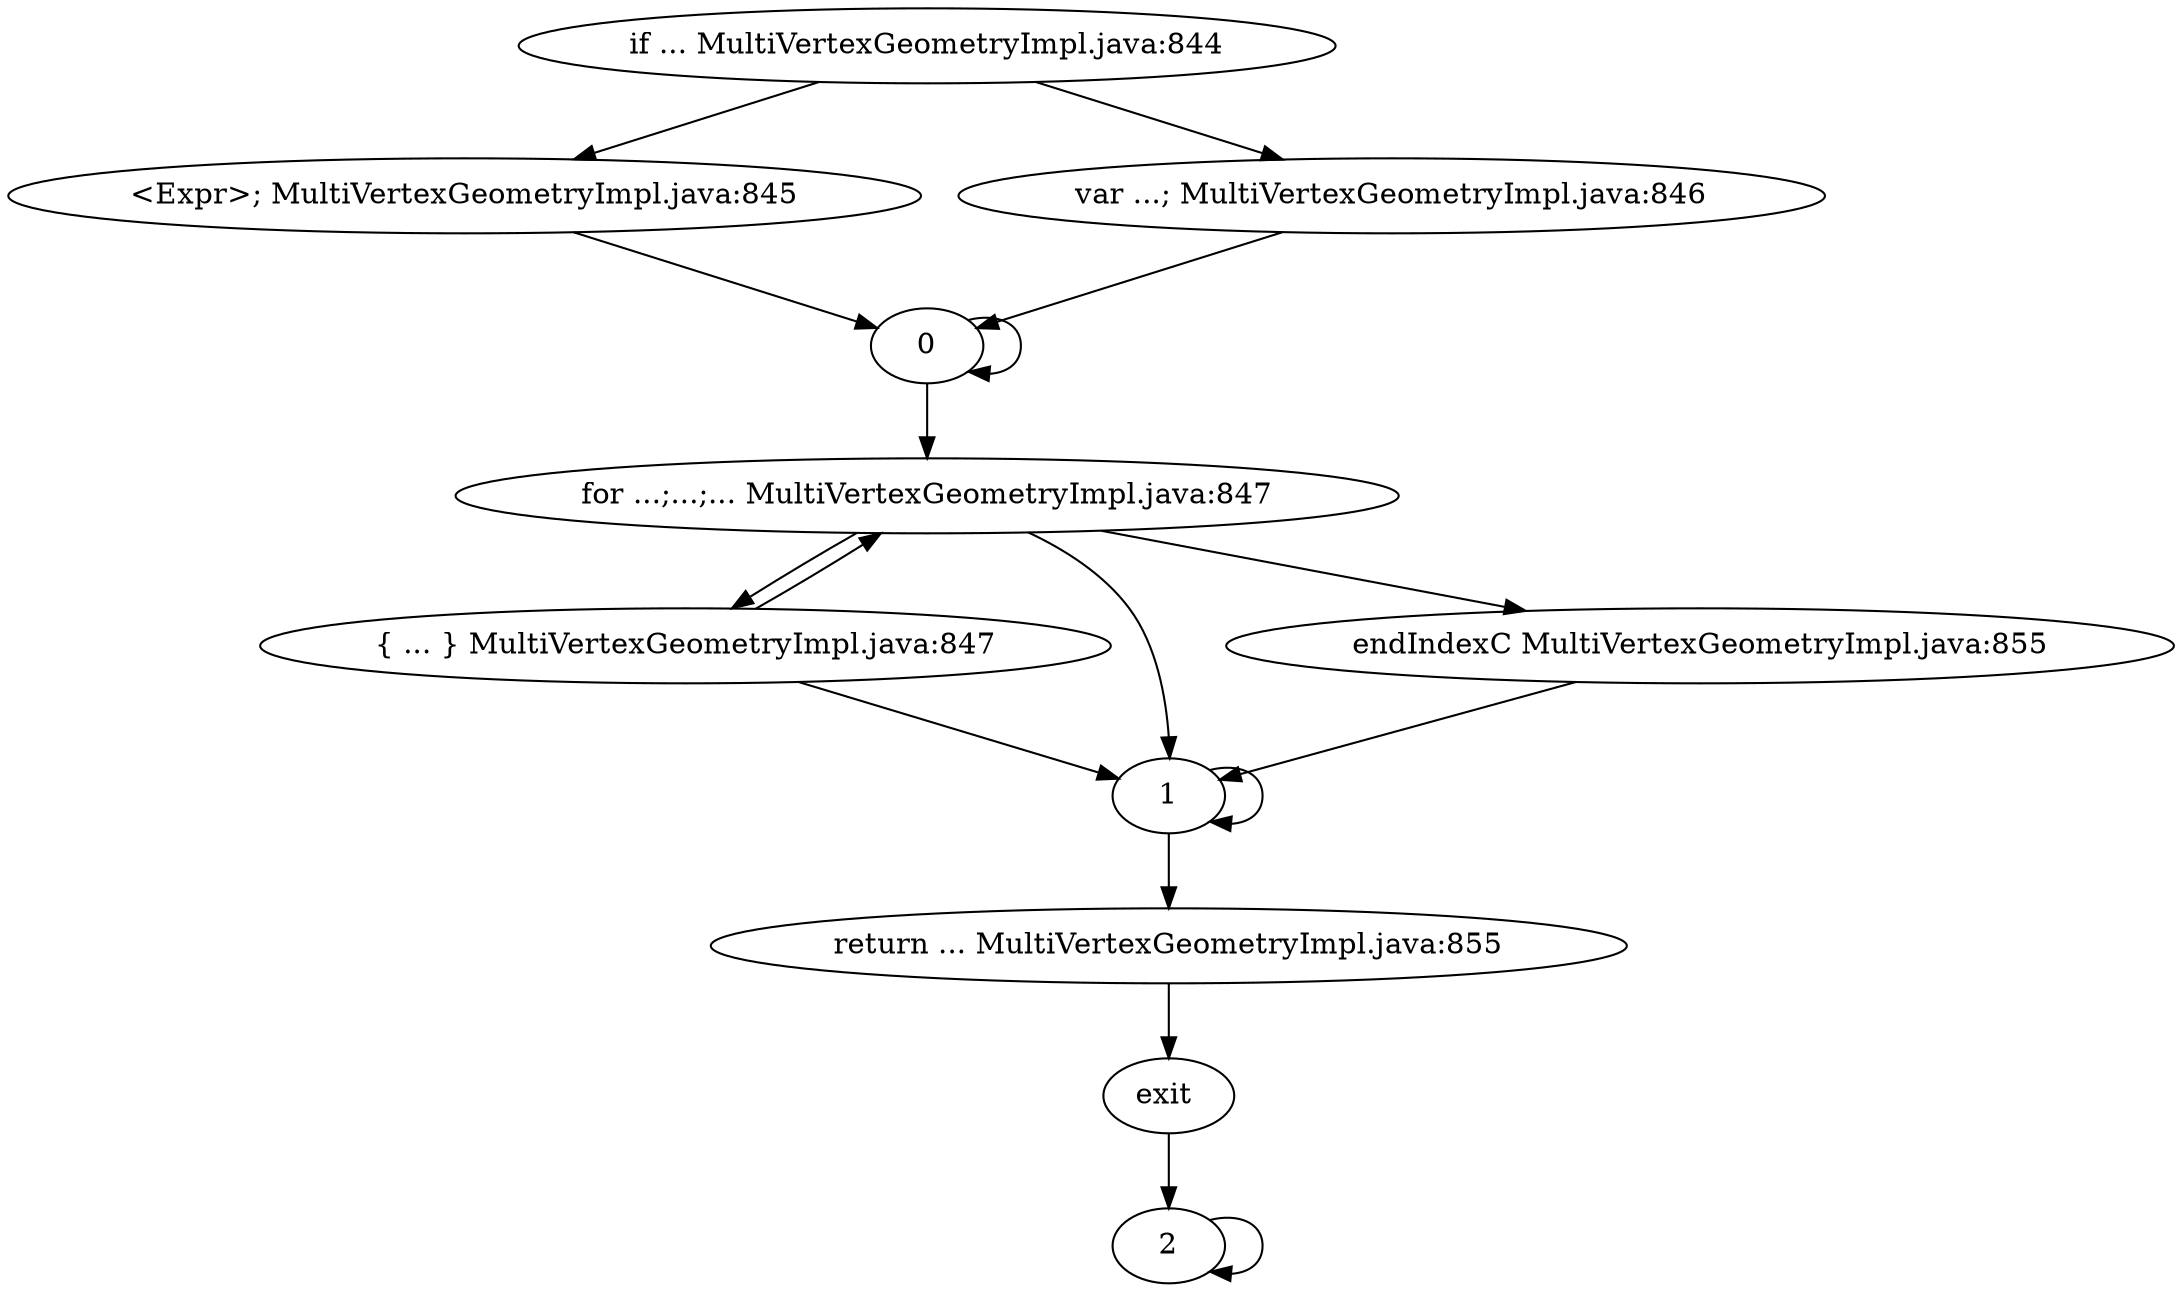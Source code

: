strict digraph {"if ... MultiVertexGeometryImpl.java:844" -> "<Expr>; MultiVertexGeometryImpl.java:845"
-> "0"
"if ... MultiVertexGeometryImpl.java:844" -> "var ...; MultiVertexGeometryImpl.java:846"
-> "0"

-> "0"
->
"for ...;...;... MultiVertexGeometryImpl.java:847" -> "{ ... } MultiVertexGeometryImpl.java:847"
-> "1"
"for ...;...;... MultiVertexGeometryImpl.java:847" -> "endIndexC MultiVertexGeometryImpl.java:855"
-> "1"
"{ ... } MultiVertexGeometryImpl.java:847" -> "for ...;...;... MultiVertexGeometryImpl.java:847"
-> "1"

-> "1"
->
"return ... MultiVertexGeometryImpl.java:855" -> "exit "
-> "2"

-> "2"
}